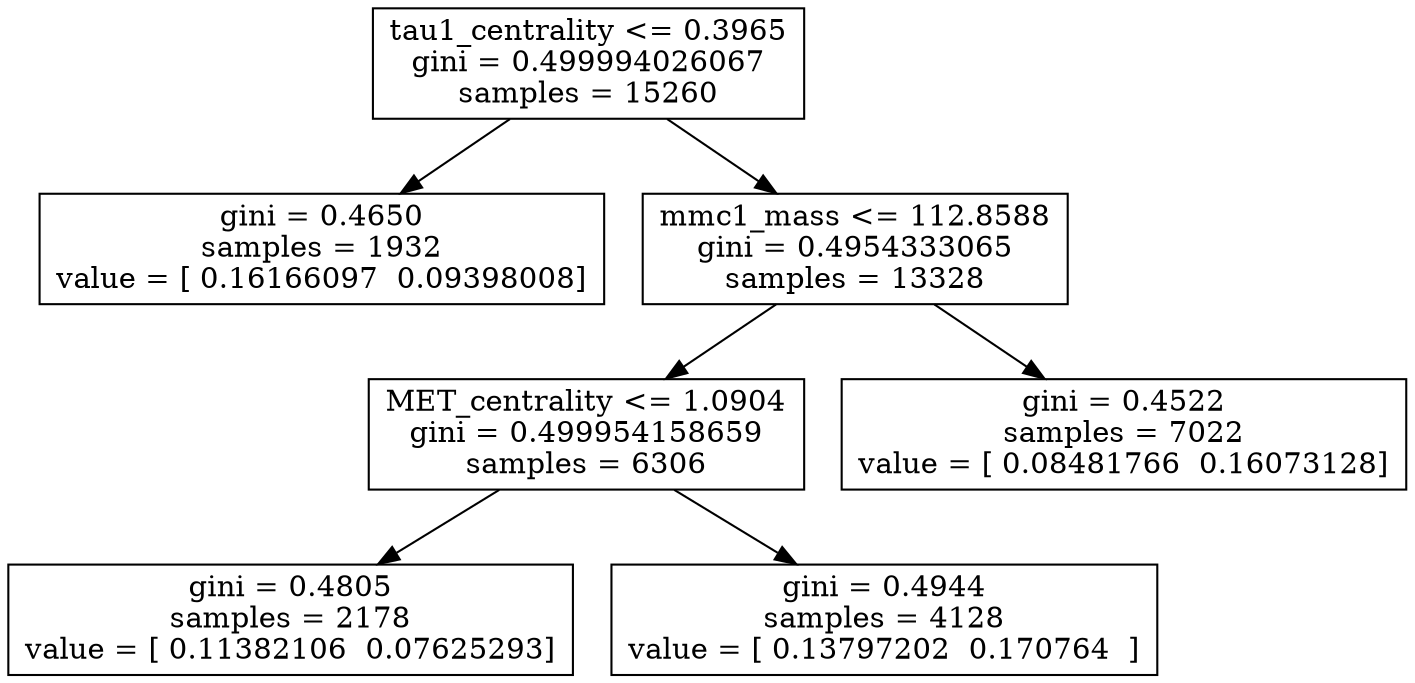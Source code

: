 digraph Tree {
0 [label="tau1_centrality <= 0.3965\ngini = 0.499994026067\nsamples = 15260", shape="box"] ;
1 [label="gini = 0.4650\nsamples = 1932\nvalue = [ 0.16166097  0.09398008]", shape="box"] ;
0 -> 1 ;
2 [label="mmc1_mass <= 112.8588\ngini = 0.4954333065\nsamples = 13328", shape="box"] ;
0 -> 2 ;
3 [label="MET_centrality <= 1.0904\ngini = 0.499954158659\nsamples = 6306", shape="box"] ;
2 -> 3 ;
4 [label="gini = 0.4805\nsamples = 2178\nvalue = [ 0.11382106  0.07625293]", shape="box"] ;
3 -> 4 ;
5 [label="gini = 0.4944\nsamples = 4128\nvalue = [ 0.13797202  0.170764  ]", shape="box"] ;
3 -> 5 ;
6 [label="gini = 0.4522\nsamples = 7022\nvalue = [ 0.08481766  0.16073128]", shape="box"] ;
2 -> 6 ;
}